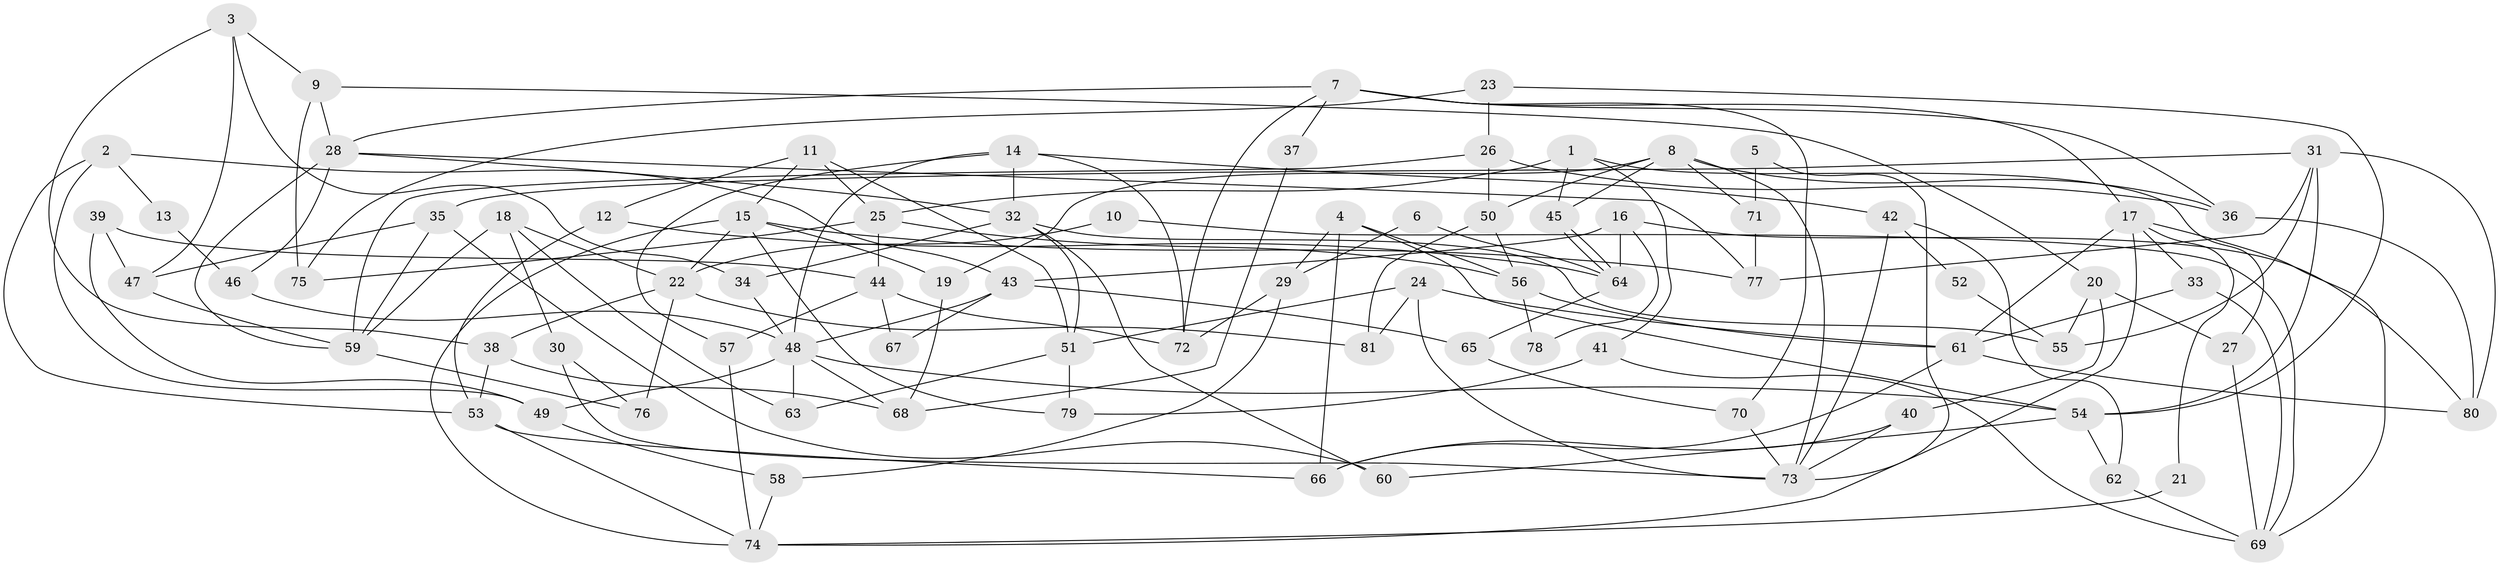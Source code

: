// Generated by graph-tools (version 1.1) at 2025/11/02/27/25 16:11:18]
// undirected, 81 vertices, 162 edges
graph export_dot {
graph [start="1"]
  node [color=gray90,style=filled];
  1;
  2;
  3;
  4;
  5;
  6;
  7;
  8;
  9;
  10;
  11;
  12;
  13;
  14;
  15;
  16;
  17;
  18;
  19;
  20;
  21;
  22;
  23;
  24;
  25;
  26;
  27;
  28;
  29;
  30;
  31;
  32;
  33;
  34;
  35;
  36;
  37;
  38;
  39;
  40;
  41;
  42;
  43;
  44;
  45;
  46;
  47;
  48;
  49;
  50;
  51;
  52;
  53;
  54;
  55;
  56;
  57;
  58;
  59;
  60;
  61;
  62;
  63;
  64;
  65;
  66;
  67;
  68;
  69;
  70;
  71;
  72;
  73;
  74;
  75;
  76;
  77;
  78;
  79;
  80;
  81;
  1 -- 25;
  1 -- 45;
  1 -- 27;
  1 -- 41;
  2 -- 53;
  2 -- 49;
  2 -- 13;
  2 -- 43;
  3 -- 47;
  3 -- 9;
  3 -- 34;
  3 -- 38;
  4 -- 66;
  4 -- 54;
  4 -- 29;
  4 -- 56;
  5 -- 71;
  5 -- 73;
  6 -- 64;
  6 -- 29;
  7 -- 36;
  7 -- 17;
  7 -- 28;
  7 -- 37;
  7 -- 70;
  7 -- 72;
  8 -- 36;
  8 -- 73;
  8 -- 19;
  8 -- 45;
  8 -- 50;
  8 -- 71;
  9 -- 28;
  9 -- 20;
  9 -- 75;
  10 -- 69;
  10 -- 22;
  11 -- 12;
  11 -- 51;
  11 -- 15;
  11 -- 25;
  12 -- 64;
  12 -- 53;
  13 -- 46;
  14 -- 32;
  14 -- 48;
  14 -- 42;
  14 -- 57;
  14 -- 72;
  15 -- 74;
  15 -- 19;
  15 -- 22;
  15 -- 77;
  15 -- 79;
  16 -- 80;
  16 -- 43;
  16 -- 64;
  16 -- 78;
  17 -- 69;
  17 -- 33;
  17 -- 21;
  17 -- 61;
  17 -- 74;
  18 -- 22;
  18 -- 30;
  18 -- 59;
  18 -- 63;
  19 -- 68;
  20 -- 27;
  20 -- 55;
  20 -- 40;
  21 -- 74;
  22 -- 81;
  22 -- 38;
  22 -- 76;
  23 -- 54;
  23 -- 75;
  23 -- 26;
  24 -- 61;
  24 -- 73;
  24 -- 51;
  24 -- 81;
  25 -- 56;
  25 -- 44;
  25 -- 75;
  26 -- 59;
  26 -- 36;
  26 -- 50;
  27 -- 69;
  28 -- 32;
  28 -- 46;
  28 -- 59;
  28 -- 77;
  29 -- 72;
  29 -- 58;
  30 -- 73;
  30 -- 76;
  31 -- 77;
  31 -- 54;
  31 -- 35;
  31 -- 55;
  31 -- 80;
  32 -- 51;
  32 -- 34;
  32 -- 55;
  32 -- 60;
  33 -- 61;
  33 -- 69;
  34 -- 48;
  35 -- 59;
  35 -- 47;
  35 -- 60;
  36 -- 80;
  37 -- 68;
  38 -- 53;
  38 -- 68;
  39 -- 44;
  39 -- 47;
  39 -- 49;
  40 -- 66;
  40 -- 73;
  41 -- 79;
  41 -- 69;
  42 -- 73;
  42 -- 52;
  42 -- 62;
  43 -- 48;
  43 -- 65;
  43 -- 67;
  44 -- 72;
  44 -- 57;
  44 -- 67;
  45 -- 64;
  45 -- 64;
  46 -- 48;
  47 -- 59;
  48 -- 68;
  48 -- 49;
  48 -- 54;
  48 -- 63;
  49 -- 58;
  50 -- 56;
  50 -- 81;
  51 -- 63;
  51 -- 79;
  52 -- 55;
  53 -- 74;
  53 -- 66;
  54 -- 60;
  54 -- 62;
  56 -- 61;
  56 -- 78;
  57 -- 74;
  58 -- 74;
  59 -- 76;
  61 -- 66;
  61 -- 80;
  62 -- 69;
  64 -- 65;
  65 -- 70;
  70 -- 73;
  71 -- 77;
}
